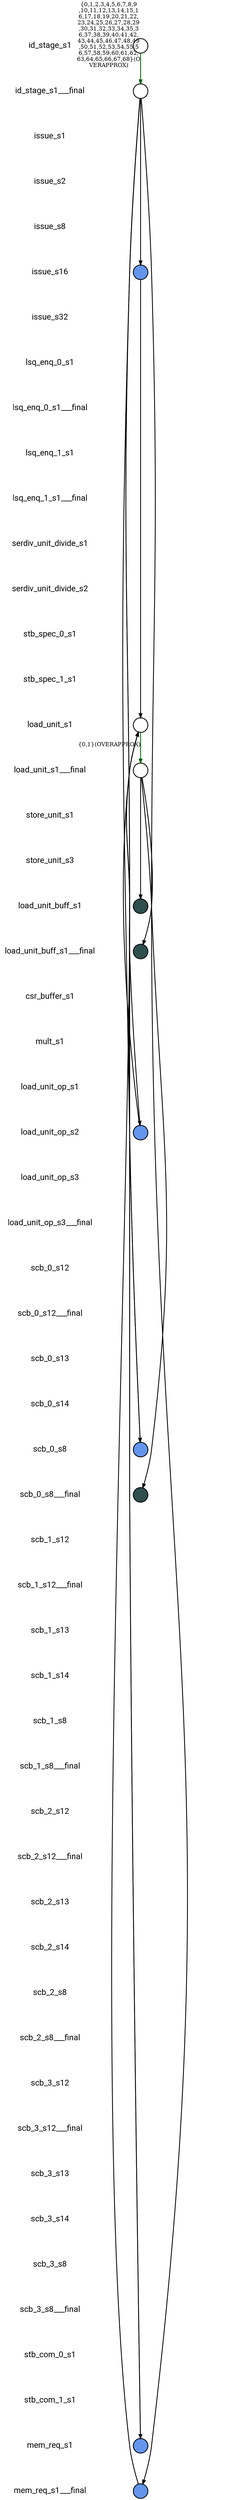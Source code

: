 
digraph G {
    edge [penwidth=2];
    node [ shape=box, fontsize=20, penwidth=2, fontname="roboto"];
    esep=0.5;
    layout=neato;
    overlap=scale;
    splines=true;

l_id_stage_s1 [label="id_stage_s1"; pos="0,-0!"; shape=none];

l_id_stage_s1___final [label="id_stage_s1___final"; pos="0,-1!"; shape=none];

l_issue_s1 [label="issue_s1"; pos="0,-2!"; shape=none];

l_issue_s2 [label="issue_s2"; pos="0,-3!"; shape=none];

l_issue_s8 [label="issue_s8"; pos="0,-4!"; shape=none];

l_issue_s16 [label="issue_s16"; pos="0,-5!"; shape=none];

l_issue_s32 [label="issue_s32"; pos="0,-6!"; shape=none];

l_lsq_enq_0_s1 [label="lsq_enq_0_s1"; pos="0,-7!"; shape=none];

l_lsq_enq_0_s1___final [label="lsq_enq_0_s1___final"; pos="0,-8!"; shape=none];

l_lsq_enq_1_s1 [label="lsq_enq_1_s1"; pos="0,-9!"; shape=none];

l_lsq_enq_1_s1___final [label="lsq_enq_1_s1___final"; pos="0,-10!"; shape=none];

l_serdiv_unit_divide_s1 [label="serdiv_unit_divide_s1"; pos="0,-11!"; shape=none];

l_serdiv_unit_divide_s2 [label="serdiv_unit_divide_s2"; pos="0,-12!"; shape=none];

l_stb_spec_0_s1 [label="stb_spec_0_s1"; pos="0,-13!"; shape=none];

l_stb_spec_1_s1 [label="stb_spec_1_s1"; pos="0,-14!"; shape=none];

l_load_unit_s1 [label="load_unit_s1"; pos="0,-15!"; shape=none];

l_load_unit_s1___final [label="load_unit_s1___final"; pos="0,-16!"; shape=none];

l_store_unit_s1 [label="store_unit_s1"; pos="0,-17!"; shape=none];

l_store_unit_s3 [label="store_unit_s3"; pos="0,-18!"; shape=none];

l_load_unit_buff_s1 [label="load_unit_buff_s1"; pos="0,-19!"; shape=none];

l_load_unit_buff_s1___final [label="load_unit_buff_s1___final"; pos="0,-20!"; shape=none];

l_csr_buffer_s1 [label="csr_buffer_s1"; pos="0,-21!"; shape=none];

l_mult_s1 [label="mult_s1"; pos="0,-22!"; shape=none];

l_load_unit_op_s1 [label="load_unit_op_s1"; pos="0,-23!"; shape=none];

l_load_unit_op_s2 [label="load_unit_op_s2"; pos="0,-24!"; shape=none];

l_load_unit_op_s3 [label="load_unit_op_s3"; pos="0,-25!"; shape=none];

l_load_unit_op_s3___final [label="load_unit_op_s3___final"; pos="0,-26!"; shape=none];

l_scb_0_s12 [label="scb_0_s12"; pos="0,-27!"; shape=none];

l_scb_0_s12___final [label="scb_0_s12___final"; pos="0,-28!"; shape=none];

l_scb_0_s13 [label="scb_0_s13"; pos="0,-29!"; shape=none];

l_scb_0_s14 [label="scb_0_s14"; pos="0,-30!"; shape=none];

l_scb_0_s8 [label="scb_0_s8"; pos="0,-31!"; shape=none];

l_scb_0_s8___final [label="scb_0_s8___final"; pos="0,-32!"; shape=none];

l_scb_1_s12 [label="scb_1_s12"; pos="0,-33!"; shape=none];

l_scb_1_s12___final [label="scb_1_s12___final"; pos="0,-34!"; shape=none];

l_scb_1_s13 [label="scb_1_s13"; pos="0,-35!"; shape=none];

l_scb_1_s14 [label="scb_1_s14"; pos="0,-36!"; shape=none];

l_scb_1_s8 [label="scb_1_s8"; pos="0,-37!"; shape=none];

l_scb_1_s8___final [label="scb_1_s8___final"; pos="0,-38!"; shape=none];

l_scb_2_s12 [label="scb_2_s12"; pos="0,-39!"; shape=none];

l_scb_2_s12___final [label="scb_2_s12___final"; pos="0,-40!"; shape=none];

l_scb_2_s13 [label="scb_2_s13"; pos="0,-41!"; shape=none];

l_scb_2_s14 [label="scb_2_s14"; pos="0,-42!"; shape=none];

l_scb_2_s8 [label="scb_2_s8"; pos="0,-43!"; shape=none];

l_scb_2_s8___final [label="scb_2_s8___final"; pos="0,-44!"; shape=none];

l_scb_3_s12 [label="scb_3_s12"; pos="0,-45!"; shape=none];

l_scb_3_s12___final [label="scb_3_s12___final"; pos="0,-46!"; shape=none];

l_scb_3_s13 [label="scb_3_s13"; pos="0,-47!"; shape=none];

l_scb_3_s14 [label="scb_3_s14"; pos="0,-48!"; shape=none];

l_scb_3_s8 [label="scb_3_s8"; pos="0,-49!"; shape=none];

l_scb_3_s8___final [label="scb_3_s8___final"; pos="0,-50!"; shape=none];

l_stb_com_0_s1 [label="stb_com_0_s1"; pos="0,-51!"; shape=none];

l_stb_com_1_s1 [label="stb_com_1_s1"; pos="0,-52!"; shape=none];

l_mem_req_s1 [label="mem_req_s1"; pos="0,-53!"; shape=none];

l_mem_req_s1___final [label="mem_req_s1___final"; pos="0,-54!"; shape=none];

n_id_stage_s1 [label=""; pos="2,-0!"; shape=circle ]; 


n_issue_s16 [style=filled, color=black, fillcolor="#6495ED", label=""; pos="2,-5!"; shape=circle ]; 


n_scb_0_s8 [style=filled, color=black, fillcolor="#6495ED", label=""; pos="2,-31!"; shape=circle ]; 


n_load_unit_s1 [label=""; pos="2,-15!"; shape=circle ]; 


n_load_unit_op_s2 [style=filled, color=black, fillcolor="#6495ED", label=""; pos="2,-24!"; shape=circle ]; 


n_load_unit_buff_s1 [style=filled, color=black, fillcolor="#2F4F4F", label=""; pos="2,-19!"; shape=circle ]; 


n_mem_req_s1 [style=filled, color=black, fillcolor="#6495ED", label=""; pos="2,-53!"; shape=circle ]; 


n_scb_0_s8___final [style=filled, color=black, fillcolor="#2F4F4F", label=""; pos="2,-32!"; shape=circle ]; 


n_load_unit_s1___final [label=""; pos="2,-16!"; shape=circle ]; 


n_load_unit_buff_s1___final [style=filled, color=black, fillcolor="#2F4F4F", label=""; pos="2,-20!"; shape=circle ]; 


n_id_stage_s1___final [label=""; pos="2,-1!"; shape=circle ]; 


n_mem_req_s1___final [style=filled, color=black, fillcolor="#6495ED", label=""; pos="2,-54!"; shape=circle ]; 


n_id_stage_s1 -> n_id_stage_s1___final [color="#006400", label="{0,1,2,3,4,5,6,7,8,9
,10,11,12,13,14,15,1
6,17,18,19,20,21,22,
23,24,25,26,27,28,29
,30,31,32,33,34,35,3
6,37,38,39,40,41,42,
43,44,45,46,47,48,49
,50,51,52,53,54,55,5
6,57,58,59,60,61,62,
63,64,65,66,67,68}(O
VERAPPROX)"];

n_issue_s16 -> n_load_unit_s1 [color="black"];

n_scb_0_s8 -> n_load_unit_s1 [color="black"];

n_load_unit_s1 -> n_load_unit_s1___final [color="#006400", label="{0,1}(OVERAPPROX)"];

n_load_unit_op_s2 -> n_load_unit_s1 [color="black"];

n_mem_req_s1 -> n_load_unit_s1 [color="black"];

n_load_unit_s1___final -> n_scb_0_s8___final [color="black"];

n_load_unit_s1___final -> n_load_unit_buff_s1 [color="black"];

n_load_unit_s1___final -> n_load_unit_buff_s1___final [color="black"];

n_id_stage_s1___final -> n_load_unit_op_s2 [color="black"];

n_id_stage_s1___final -> n_mem_req_s1 [color="black"];

n_id_stage_s1___final -> n_issue_s16 [color="black"];

n_id_stage_s1___final -> n_mem_req_s1___final [color="black"];

n_id_stage_s1___final -> n_scb_0_s8 [color="black"];

n_mem_req_s1___final -> n_load_unit_s1 [color="black"];
}